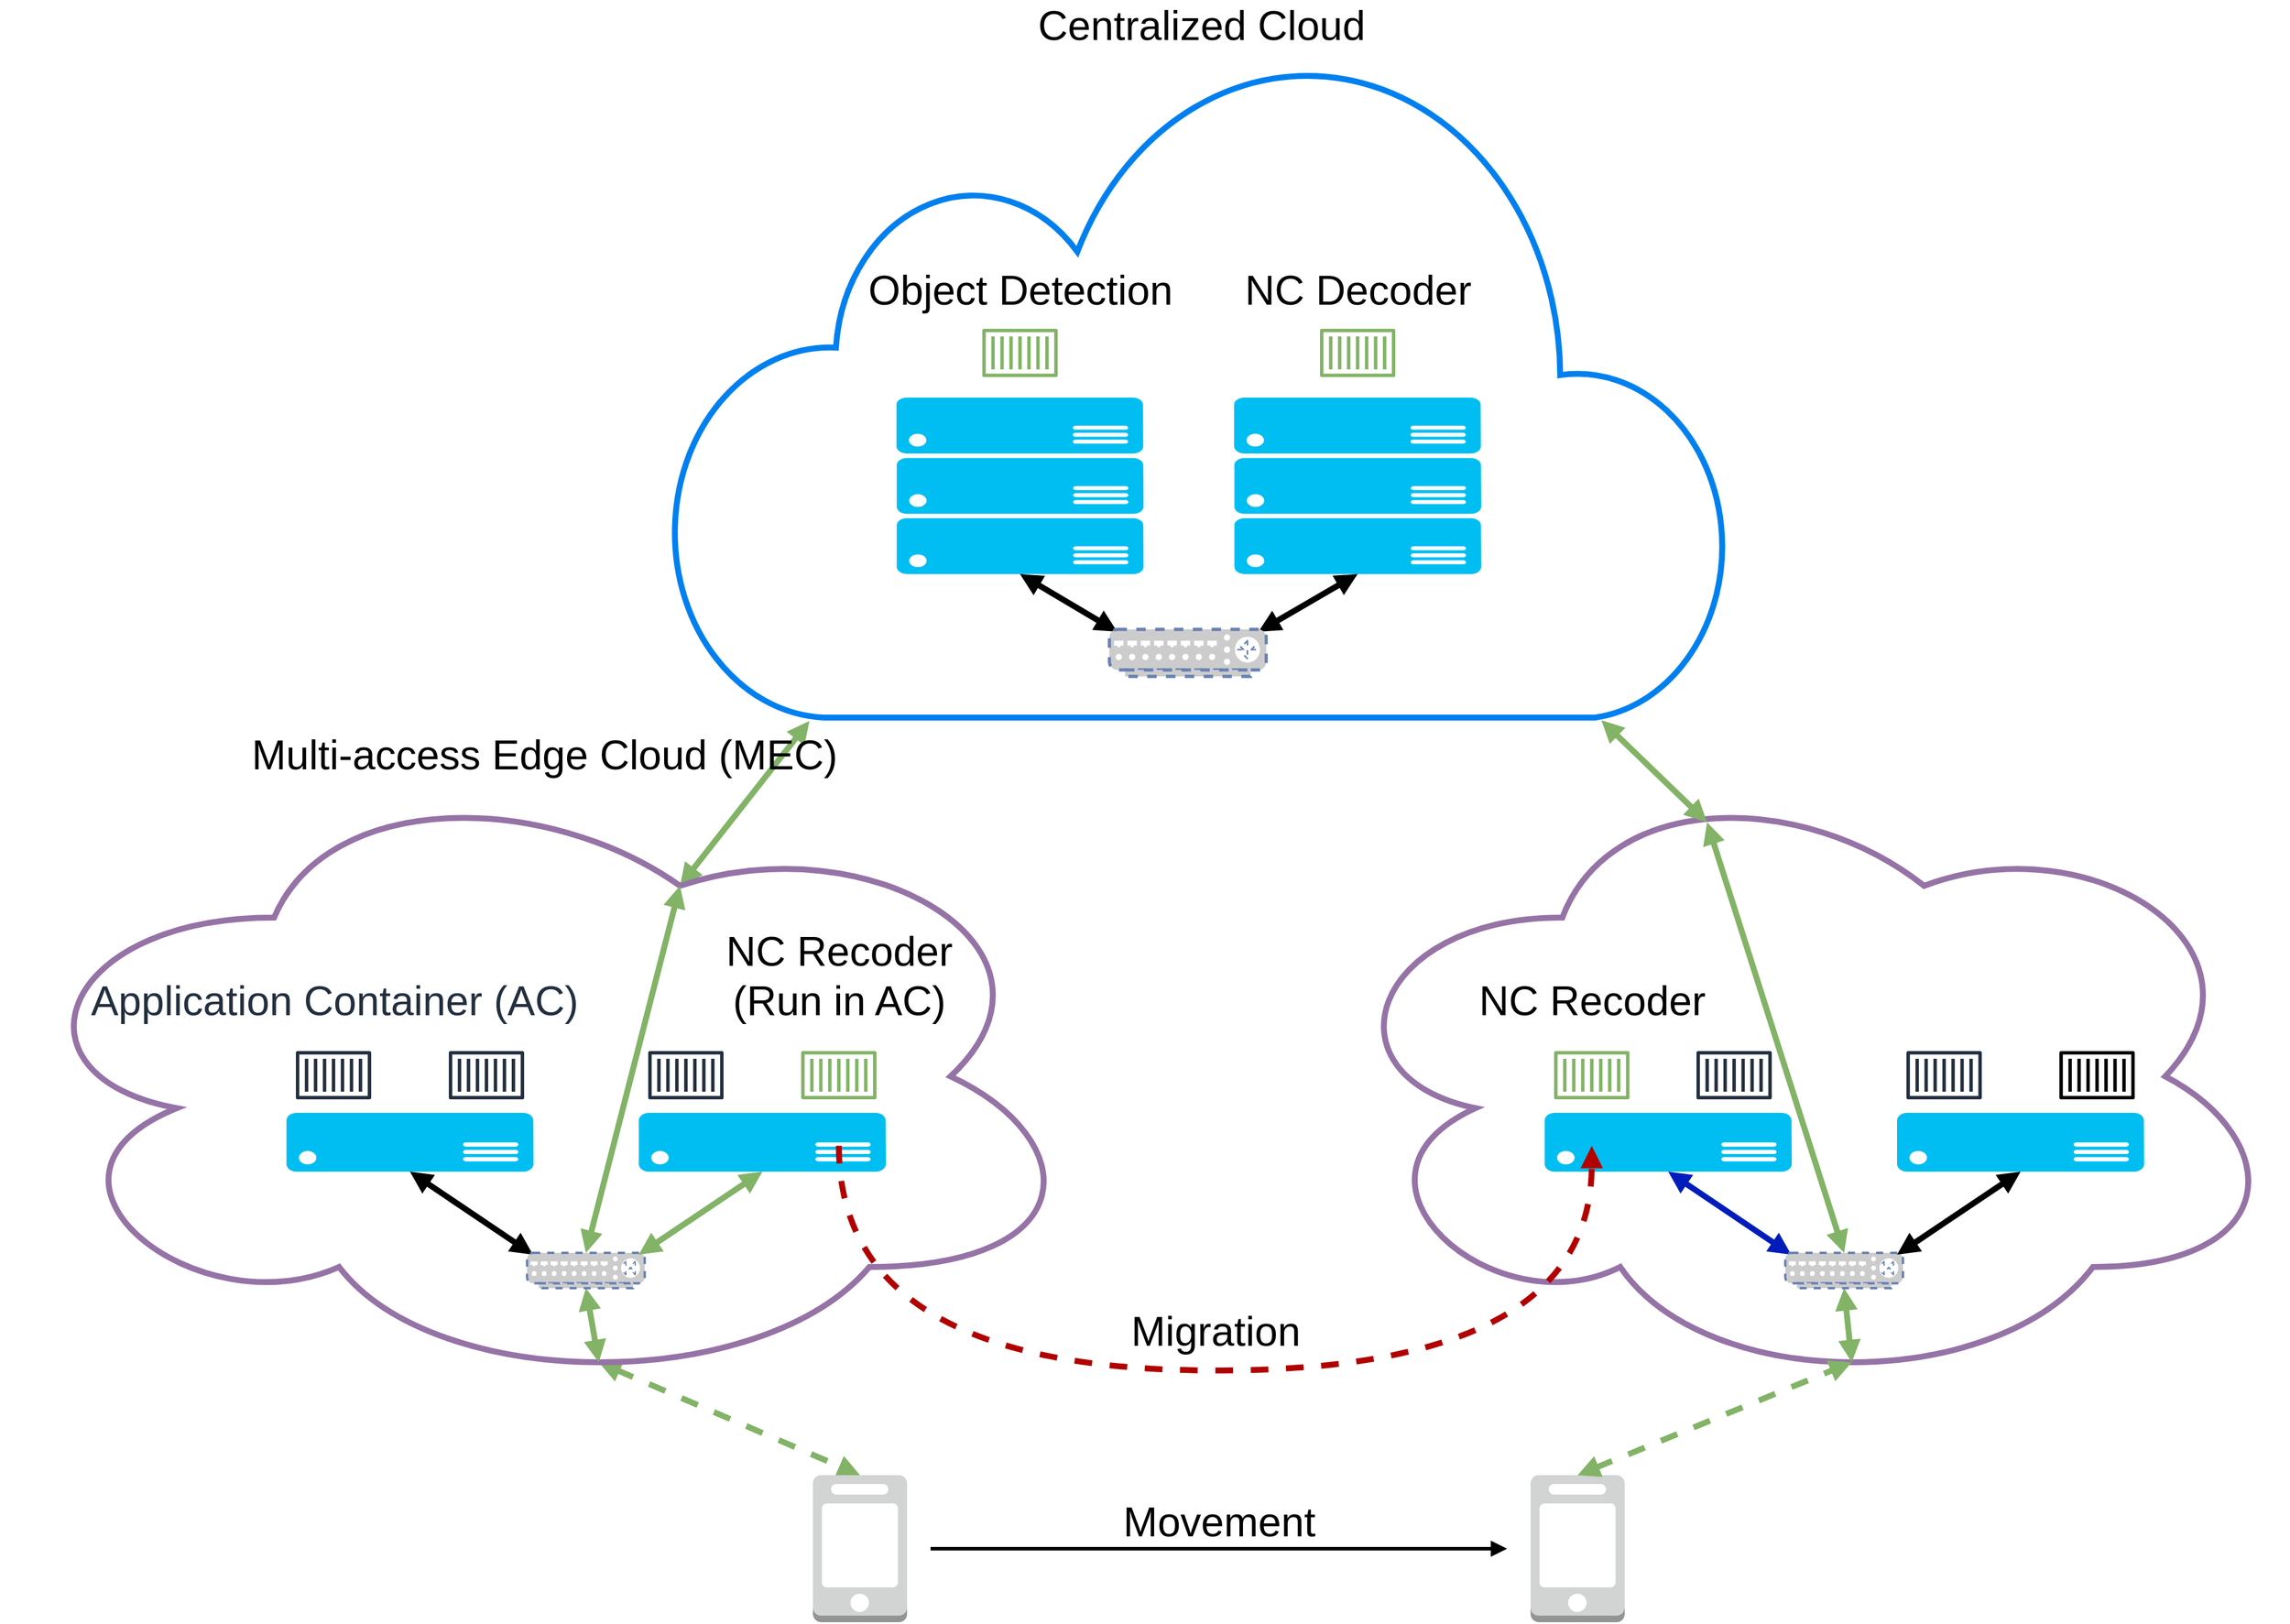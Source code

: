 <mxfile version="11.1.4" type="device"><diagram id="kFLh6FFfV23Kaa_2vvZO" name="Page-1"><mxGraphModel dx="3678" dy="2748" grid="1" gridSize="10" guides="1" tooltips="1" connect="1" arrows="1" fold="1" page="1" pageScale="1" pageWidth="850" pageHeight="1100" math="0" shadow="0"><root><mxCell id="0"/><mxCell id="1" parent="0"/><mxCell id="A4347Fakey28ltqfYj4g-80" value="" style="ellipse;shape=cloud;whiteSpace=wrap;html=1;fontSize=35;verticalAlign=bottom;labelPosition=center;verticalLabelPosition=top;align=center;strokeWidth=5;fillColor=none;strokeColor=#9673a6;" vertex="1" parent="1"><mxGeometry x="880" y="-170" width="820" height="540" as="geometry"/></mxCell><mxCell id="A4347Fakey28ltqfYj4g-72" style="edgeStyle=none;rounded=0;orthogonalLoop=1;jettySize=auto;html=1;exitX=0.625;exitY=0.2;exitDx=0;exitDy=0;exitPerimeter=0;entryX=0.13;entryY=1.005;entryDx=0;entryDy=0;entryPerimeter=0;labelBackgroundColor=none;startArrow=block;startFill=1;sourcePerimeterSpacing=20;endArrow=block;endFill=1;targetPerimeterSpacing=20;strokeWidth=5;fontSize=35;fillColor=#d5e8d4;strokeColor=#82b366;gradientColor=#97d077;" edge="1" parent="1" source="A4347Fakey28ltqfYj4g-17" target="A4347Fakey28ltqfYj4g-71"><mxGeometry relative="1" as="geometry"/></mxCell><mxCell id="A4347Fakey28ltqfYj4g-73" style="edgeStyle=none;rounded=0;orthogonalLoop=1;jettySize=auto;html=1;exitX=0.55;exitY=0.95;exitDx=0;exitDy=0;exitPerimeter=0;entryX=0.5;entryY=0;entryDx=0;entryDy=0;entryPerimeter=0;labelBackgroundColor=none;startArrow=block;startFill=1;sourcePerimeterSpacing=20;endArrow=block;endFill=1;targetPerimeterSpacing=20;strokeWidth=5;fontSize=35;dashed=1;fillColor=#d5e8d4;strokeColor=#82b366;gradientColor=#97d077;" edge="1" parent="1" source="A4347Fakey28ltqfYj4g-17" target="A4347Fakey28ltqfYj4g-12"><mxGeometry relative="1" as="geometry"/></mxCell><mxCell id="A4347Fakey28ltqfYj4g-17" value="Multi-access Edge Cloud (MEC)" style="ellipse;shape=cloud;whiteSpace=wrap;html=1;fontSize=35;verticalAlign=bottom;labelPosition=center;verticalLabelPosition=top;align=center;strokeWidth=5;fillColor=none;strokeColor=#9673a6;spacingBottom=-20;" vertex="1" parent="1"><mxGeometry x="-240" y="-170" width="920" height="540" as="geometry"/></mxCell><mxCell id="A4347Fakey28ltqfYj4g-62" style="edgeStyle=none;rounded=0;orthogonalLoop=1;jettySize=auto;html=1;exitX=0.5;exitY=1;exitDx=0;exitDy=0;exitPerimeter=0;entryX=0.05;entryY=0.05;entryDx=0;entryDy=0;entryPerimeter=0;labelBackgroundColor=none;sourcePerimeterSpacing=20;endArrow=block;endFill=1;targetPerimeterSpacing=20;strokeWidth=5;fontSize=35;startArrow=block;startFill=1;" edge="1" parent="1" source="A4347Fakey28ltqfYj4g-52" target="A4347Fakey28ltqfYj4g-61"><mxGeometry relative="1" as="geometry"/></mxCell><mxCell id="A4347Fakey28ltqfYj4g-69" style="edgeStyle=none;rounded=0;orthogonalLoop=1;jettySize=auto;html=1;exitX=0.5;exitY=1;exitDx=0;exitDy=0;exitPerimeter=0;entryX=0.55;entryY=0.95;entryDx=0;entryDy=0;entryPerimeter=0;labelBackgroundColor=none;startArrow=block;startFill=1;sourcePerimeterSpacing=20;endArrow=block;endFill=1;targetPerimeterSpacing=20;strokeWidth=5;fontSize=35;fillColor=#d5e8d4;strokeColor=#82b366;gradientColor=#97d077;" edge="1" parent="1" source="A4347Fakey28ltqfYj4g-61" target="A4347Fakey28ltqfYj4g-17"><mxGeometry relative="1" as="geometry"/></mxCell><mxCell id="A4347Fakey28ltqfYj4g-74" style="edgeStyle=none;rounded=0;orthogonalLoop=1;jettySize=auto;html=1;exitX=0.5;exitY=0;exitDx=0;exitDy=0;exitPerimeter=0;entryX=0.625;entryY=0.2;entryDx=0;entryDy=0;entryPerimeter=0;labelBackgroundColor=none;startArrow=block;startFill=1;sourcePerimeterSpacing=20;endArrow=block;endFill=1;targetPerimeterSpacing=20;strokeWidth=5;fontSize=35;fillColor=#d5e8d4;strokeColor=#82b366;gradientColor=#97d077;" edge="1" parent="1" source="A4347Fakey28ltqfYj4g-61" target="A4347Fakey28ltqfYj4g-17"><mxGeometry relative="1" as="geometry"/></mxCell><mxCell id="A4347Fakey28ltqfYj4g-61" value="" style="fontColor=#0066CC;verticalAlign=top;verticalLabelPosition=bottom;labelPosition=center;align=center;html=1;outlineConnect=0;fillColor=#CCCCCC;strokeColor=#6881B3;gradientColor=none;gradientDirection=north;strokeWidth=2;shape=mxgraph.networks.switch;dashed=1;fontSize=35;" vertex="1" parent="1"><mxGeometry x="205" y="250" width="100" height="30" as="geometry"/></mxCell><mxCell id="A4347Fakey28ltqfYj4g-65" value="NC Recoder&lt;br style=&quot;font-size: 35px;&quot;&gt;(Run in AC)" style="outlineConnect=0;gradientColor=#97d077;strokeColor=#82b366;fillColor=none;dashed=0;verticalLabelPosition=top;verticalAlign=bottom;align=center;html=1;fontSize=35;fontStyle=0;aspect=fixed;shape=mxgraph.aws4.resourceIcon;resIcon=mxgraph.aws4.container_1;labelPosition=center;" vertex="1" parent="1"><mxGeometry x="430.0" y="59" width="80" height="80" as="geometry"/></mxCell><mxCell id="A4347Fakey28ltqfYj4g-66" value="" style="outlineConnect=0;fontColor=#232F3E;gradientColor=none;strokeColor=#232F3E;fillColor=none;dashed=0;verticalLabelPosition=top;verticalAlign=bottom;align=center;html=1;fontSize=35;fontStyle=0;aspect=fixed;shape=mxgraph.aws4.resourceIcon;resIcon=mxgraph.aws4.container_1;labelPosition=center;" vertex="1" parent="1"><mxGeometry x="300" y="59" width="80" height="80" as="geometry"/></mxCell><mxCell id="A4347Fakey28ltqfYj4g-68" style="edgeStyle=none;rounded=0;orthogonalLoop=1;jettySize=auto;html=1;exitX=0.5;exitY=1;exitDx=0;exitDy=0;exitPerimeter=0;entryX=0.95;entryY=0.05;entryDx=0;entryDy=0;entryPerimeter=0;labelBackgroundColor=none;startArrow=block;startFill=1;sourcePerimeterSpacing=20;endArrow=block;endFill=1;targetPerimeterSpacing=20;strokeWidth=5;fontSize=35;fillColor=#d5e8d4;strokeColor=#82b366;" edge="1" parent="1" source="A4347Fakey28ltqfYj4g-67" target="A4347Fakey28ltqfYj4g-61"><mxGeometry relative="1" as="geometry"/></mxCell><mxCell id="A4347Fakey28ltqfYj4g-67" value="" style="verticalLabelPosition=bottom;html=1;verticalAlign=top;align=center;strokeColor=none;fillColor=#00BEF2;shape=mxgraph.azure.server;fontSize=35;" vertex="1" parent="1"><mxGeometry x="300.0" y="131" width="210" height="50" as="geometry"/></mxCell><mxCell id="A4347Fakey28ltqfYj4g-71" value="Centralized Cloud" style="html=1;verticalLabelPosition=top;align=center;labelBackgroundColor=#ffffff;verticalAlign=bottom;strokeWidth=5;strokeColor=#0080F0;fillColor=#ffffff;shadow=0;dashed=0;shape=mxgraph.ios7.icons.cloud;fontSize=35;labelPosition=center;" vertex="1" parent="1"><mxGeometry x="328" y="-770" width="900" height="565" as="geometry"/></mxCell><mxCell id="A4347Fakey28ltqfYj4g-49" value="" style="outlineConnect=0;fontColor=#232F3E;gradientColor=none;strokeColor=#232F3E;fillColor=none;dashed=0;verticalLabelPosition=bottom;verticalAlign=top;align=center;html=1;fontSize=35;fontStyle=0;aspect=fixed;shape=mxgraph.aws4.resourceIcon;resIcon=mxgraph.aws4.container_1;" vertex="1" parent="1"><mxGeometry x="130.5" y="59" width="80" height="80" as="geometry"/></mxCell><mxCell id="A4347Fakey28ltqfYj4g-50" value="Application Container (AC)" style="outlineConnect=0;fontColor=#232F3E;gradientColor=none;strokeColor=#232F3E;fillColor=none;dashed=0;verticalLabelPosition=top;verticalAlign=bottom;align=center;html=1;fontSize=35;fontStyle=0;aspect=fixed;shape=mxgraph.aws4.resourceIcon;resIcon=mxgraph.aws4.container_1;labelPosition=center;" vertex="1" parent="1"><mxGeometry x="0.5" y="59" width="80" height="80" as="geometry"/></mxCell><mxCell id="A4347Fakey28ltqfYj4g-52" value="" style="verticalLabelPosition=bottom;html=1;verticalAlign=top;align=center;strokeColor=none;fillColor=#00BEF2;shape=mxgraph.azure.server;fontSize=35;" vertex="1" parent="1"><mxGeometry x="0.5" y="131" width="210" height="50" as="geometry"/></mxCell><mxCell id="A4347Fakey28ltqfYj4g-97" style="edgeStyle=none;rounded=0;orthogonalLoop=1;jettySize=auto;html=1;exitX=0.4;exitY=0.1;exitDx=0;exitDy=0;exitPerimeter=0;entryX=0.5;entryY=0;entryDx=0;entryDy=0;entryPerimeter=0;labelBackgroundColor=none;startArrow=block;startFill=1;sourcePerimeterSpacing=20;endArrow=block;endFill=1;targetPerimeterSpacing=20;strokeColor=#82b366;strokeWidth=5;fontSize=35;fillColor=#d5e8d4;" edge="1" parent="1" source="A4347Fakey28ltqfYj4g-80" target="A4347Fakey28ltqfYj4g-84"><mxGeometry relative="1" as="geometry"/></mxCell><mxCell id="A4347Fakey28ltqfYj4g-106" style="edgeStyle=none;rounded=0;orthogonalLoop=1;jettySize=auto;html=1;exitX=0.4;exitY=0.1;exitDx=0;exitDy=0;exitPerimeter=0;labelBackgroundColor=none;startArrow=block;startFill=1;sourcePerimeterSpacing=20;endArrow=block;endFill=1;targetPerimeterSpacing=20;strokeColor=#82b366;strokeWidth=5;fontSize=35;entryX=0.878;entryY=1.004;entryDx=0;entryDy=0;entryPerimeter=0;fillColor=#d5e8d4;" edge="1" parent="1" source="A4347Fakey28ltqfYj4g-80" target="A4347Fakey28ltqfYj4g-71"><mxGeometry relative="1" as="geometry"/></mxCell><mxCell id="A4347Fakey28ltqfYj4g-81" style="edgeStyle=none;rounded=0;orthogonalLoop=1;jettySize=auto;html=1;exitX=0.5;exitY=1;exitDx=0;exitDy=0;exitPerimeter=0;entryX=0.05;entryY=0.05;entryDx=0;entryDy=0;entryPerimeter=0;labelBackgroundColor=none;sourcePerimeterSpacing=20;endArrow=block;endFill=1;targetPerimeterSpacing=20;strokeWidth=5;fontSize=35;startArrow=block;startFill=1;fillColor=#0050ef;strokeColor=#001DBC;" edge="1" source="A4347Fakey28ltqfYj4g-91" target="A4347Fakey28ltqfYj4g-84" parent="1"><mxGeometry relative="1" as="geometry"/></mxCell><mxCell id="A4347Fakey28ltqfYj4g-82" style="edgeStyle=none;rounded=0;orthogonalLoop=1;jettySize=auto;html=1;exitX=0.5;exitY=1;exitDx=0;exitDy=0;exitPerimeter=0;entryX=0.55;entryY=0.95;entryDx=0;entryDy=0;entryPerimeter=0;labelBackgroundColor=none;startArrow=block;startFill=1;sourcePerimeterSpacing=20;endArrow=block;endFill=1;targetPerimeterSpacing=20;strokeWidth=5;fontSize=35;fillColor=#d5e8d4;strokeColor=#82b366;" edge="1" source="A4347Fakey28ltqfYj4g-84" target="A4347Fakey28ltqfYj4g-80" parent="1"><mxGeometry relative="1" as="geometry"/></mxCell><mxCell id="A4347Fakey28ltqfYj4g-84" value="" style="fontColor=#0066CC;verticalAlign=top;verticalLabelPosition=bottom;labelPosition=center;align=center;html=1;outlineConnect=0;fillColor=#CCCCCC;strokeColor=#6881B3;gradientColor=none;gradientDirection=north;strokeWidth=2;shape=mxgraph.networks.switch;dashed=1;fontSize=35;" vertex="1" parent="1"><mxGeometry x="1274.5" y="250" width="100" height="30" as="geometry"/></mxCell><mxCell id="A4347Fakey28ltqfYj4g-85" value="" style="outlineConnect=0;dashed=0;verticalLabelPosition=top;verticalAlign=bottom;align=center;html=1;fontSize=35;fontStyle=0;aspect=fixed;shape=mxgraph.aws4.resourceIcon;resIcon=mxgraph.aws4.container_1;labelPosition=center;" vertex="1" parent="1"><mxGeometry x="1499.5" y="59" width="80" height="80" as="geometry"/></mxCell><mxCell id="A4347Fakey28ltqfYj4g-86" value="" style="outlineConnect=0;fontColor=#232F3E;gradientColor=none;strokeColor=#232F3E;fillColor=none;dashed=0;verticalLabelPosition=top;verticalAlign=bottom;align=center;html=1;fontSize=35;fontStyle=0;aspect=fixed;shape=mxgraph.aws4.resourceIcon;resIcon=mxgraph.aws4.container_1;labelPosition=center;" vertex="1" parent="1"><mxGeometry x="1369.5" y="59" width="80" height="80" as="geometry"/></mxCell><mxCell id="A4347Fakey28ltqfYj4g-87" style="edgeStyle=none;rounded=0;orthogonalLoop=1;jettySize=auto;html=1;exitX=0.5;exitY=1;exitDx=0;exitDy=0;exitPerimeter=0;entryX=0.95;entryY=0.05;entryDx=0;entryDy=0;entryPerimeter=0;labelBackgroundColor=none;startArrow=block;startFill=1;sourcePerimeterSpacing=20;endArrow=block;endFill=1;targetPerimeterSpacing=20;strokeWidth=5;fontSize=35;fillColor=#d5e8d4;strokeColor=#000000;" edge="1" source="A4347Fakey28ltqfYj4g-88" target="A4347Fakey28ltqfYj4g-84" parent="1"><mxGeometry relative="1" as="geometry"/></mxCell><mxCell id="A4347Fakey28ltqfYj4g-88" value="" style="verticalLabelPosition=bottom;html=1;verticalAlign=top;align=center;strokeColor=none;fillColor=#00BEF2;shape=mxgraph.azure.server;fontSize=35;" vertex="1" parent="1"><mxGeometry x="1369.5" y="131" width="210" height="50" as="geometry"/></mxCell><mxCell id="A4347Fakey28ltqfYj4g-89" value="" style="outlineConnect=0;fontColor=#232F3E;gradientColor=none;strokeColor=#232F3E;fillColor=none;dashed=0;verticalLabelPosition=bottom;verticalAlign=top;align=center;html=1;fontSize=35;fontStyle=0;aspect=fixed;shape=mxgraph.aws4.resourceIcon;resIcon=mxgraph.aws4.container_1;" vertex="1" parent="1"><mxGeometry x="1191" y="59" width="80" height="80" as="geometry"/></mxCell><mxCell id="A4347Fakey28ltqfYj4g-90" value="NC Recoder" style="outlineConnect=0;gradientColor=#97d077;strokeColor=#82b366;fillColor=none;dashed=0;verticalLabelPosition=top;verticalAlign=bottom;align=center;html=1;fontSize=35;fontStyle=0;aspect=fixed;shape=mxgraph.aws4.resourceIcon;resIcon=mxgraph.aws4.container_1;labelPosition=center;" vertex="1" parent="1"><mxGeometry x="1070" y="59" width="80" height="80" as="geometry"/></mxCell><mxCell id="A4347Fakey28ltqfYj4g-91" value="" style="verticalLabelPosition=bottom;html=1;verticalAlign=top;align=center;strokeColor=none;fillColor=#00BEF2;shape=mxgraph.azure.server;fontSize=35;" vertex="1" parent="1"><mxGeometry x="1070.0" y="131" width="210" height="50" as="geometry"/></mxCell><mxCell id="A4347Fakey28ltqfYj4g-93" value="Migration" style="edgeStyle=orthogonalEdgeStyle;rounded=0;orthogonalLoop=1;jettySize=auto;html=1;labelBackgroundColor=none;startArrow=none;startFill=0;sourcePerimeterSpacing=20;endArrow=block;endFill=1;targetPerimeterSpacing=20;strokeWidth=5;fontSize=35;curved=1;verticalAlign=bottom;labelPosition=center;verticalLabelPosition=top;align=center;spacingBottom=10;dashed=1;fillColor=#e51400;strokeColor=#B20000;" edge="1" parent="1" source="A4347Fakey28ltqfYj4g-65" target="A4347Fakey28ltqfYj4g-90"><mxGeometry relative="1" as="geometry"><mxPoint x="800" y="92.231" as="targetPoint"/><Array as="points"><mxPoint x="470" y="350"/><mxPoint x="1110" y="350"/></Array></mxGeometry></mxCell><mxCell id="A4347Fakey28ltqfYj4g-94" value="" style="group;fontSize=35;" vertex="1" connectable="0" parent="1"><mxGeometry x="448" y="439" width="690" height="125" as="geometry"/></mxCell><mxCell id="A4347Fakey28ltqfYj4g-12" value="" style="outlineConnect=0;dashed=1;verticalLabelPosition=bottom;verticalAlign=top;align=center;html=1;shape=mxgraph.aws3.mobile_client;fillColor=#D2D3D3;gradientColor=none;fontSize=35;" vertex="1" parent="A4347Fakey28ltqfYj4g-94"><mxGeometry width="80" height="125" as="geometry"/></mxCell><mxCell id="A4347Fakey28ltqfYj4g-56" value="" style="outlineConnect=0;dashed=0;verticalLabelPosition=bottom;verticalAlign=top;align=center;html=1;shape=mxgraph.aws3.mobile_client;fillColor=#D2D3D3;gradientColor=none;fontSize=35;" vertex="1" parent="A4347Fakey28ltqfYj4g-94"><mxGeometry x="610" width="80" height="125" as="geometry"/></mxCell><mxCell id="A4347Fakey28ltqfYj4g-57" value="Movement" style="rounded=0;orthogonalLoop=1;jettySize=auto;html=1;strokeWidth=3;fontSize=35;endArrow=block;endFill=1;labelPosition=center;verticalLabelPosition=top;align=center;verticalAlign=bottom;labelBackgroundColor=none;sourcePerimeterSpacing=20;targetPerimeterSpacing=20;" edge="1" parent="A4347Fakey28ltqfYj4g-94" source="A4347Fakey28ltqfYj4g-12" target="A4347Fakey28ltqfYj4g-56"><mxGeometry relative="1" as="geometry"/></mxCell><mxCell id="A4347Fakey28ltqfYj4g-96" style="edgeStyle=none;rounded=0;orthogonalLoop=1;jettySize=auto;html=1;exitX=0.5;exitY=0;exitDx=0;exitDy=0;exitPerimeter=0;entryX=0.55;entryY=0.95;entryDx=0;entryDy=0;entryPerimeter=0;labelBackgroundColor=none;startArrow=block;startFill=1;sourcePerimeterSpacing=20;endArrow=block;endFill=1;targetPerimeterSpacing=20;strokeColor=#82b366;strokeWidth=5;fontSize=35;dashed=1;fillColor=#d5e8d4;" edge="1" parent="1" source="A4347Fakey28ltqfYj4g-56" target="A4347Fakey28ltqfYj4g-80"><mxGeometry relative="1" as="geometry"/></mxCell><mxCell id="A4347Fakey28ltqfYj4g-104" style="edgeStyle=none;rounded=0;orthogonalLoop=1;jettySize=auto;html=1;exitX=0.5;exitY=1;exitDx=0;exitDy=0;exitPerimeter=0;entryX=0.05;entryY=0.05;entryDx=0;entryDy=0;entryPerimeter=0;labelBackgroundColor=none;startArrow=block;startFill=1;sourcePerimeterSpacing=20;endArrow=block;endFill=1;targetPerimeterSpacing=20;strokeColor=#000000;strokeWidth=5;fontSize=35;" edge="1" parent="1" source="A4347Fakey28ltqfYj4g-98" target="A4347Fakey28ltqfYj4g-103"><mxGeometry relative="1" as="geometry"/></mxCell><mxCell id="A4347Fakey28ltqfYj4g-98" value="" style="verticalLabelPosition=bottom;html=1;verticalAlign=top;align=center;strokeColor=none;fillColor=#00BEF2;shape=mxgraph.azure.server_rack;dashed=1;fontSize=35;" vertex="1" parent="1"><mxGeometry x="519.0" y="-477" width="210" height="150" as="geometry"/></mxCell><mxCell id="A4347Fakey28ltqfYj4g-105" style="edgeStyle=none;rounded=0;orthogonalLoop=1;jettySize=auto;html=1;exitX=0.5;exitY=1;exitDx=0;exitDy=0;exitPerimeter=0;entryX=0.95;entryY=0.05;entryDx=0;entryDy=0;entryPerimeter=0;labelBackgroundColor=none;startArrow=block;startFill=1;sourcePerimeterSpacing=20;endArrow=block;endFill=1;targetPerimeterSpacing=20;strokeColor=#000000;strokeWidth=5;fontSize=35;" edge="1" parent="1" source="A4347Fakey28ltqfYj4g-99" target="A4347Fakey28ltqfYj4g-103"><mxGeometry relative="1" as="geometry"/></mxCell><mxCell id="A4347Fakey28ltqfYj4g-99" value="" style="verticalLabelPosition=bottom;html=1;verticalAlign=top;align=center;strokeColor=none;fillColor=#00BEF2;shape=mxgraph.azure.server_rack;dashed=1;fontSize=35;" vertex="1" parent="1"><mxGeometry x="806.0" y="-477" width="210" height="150" as="geometry"/></mxCell><mxCell id="A4347Fakey28ltqfYj4g-101" value="NC Decoder" style="outlineConnect=0;strokeColor=#82b366;fillColor=none;dashed=0;verticalLabelPosition=top;verticalAlign=bottom;align=center;html=1;fontSize=35;fontStyle=0;aspect=fixed;shape=mxgraph.aws4.resourceIcon;resIcon=mxgraph.aws4.container_1;labelPosition=center;spacingBottom=-10;" vertex="1" parent="1"><mxGeometry x="871.0" y="-555" width="80" height="80" as="geometry"/></mxCell><mxCell id="A4347Fakey28ltqfYj4g-102" value="Object Detection" style="outlineConnect=0;strokeColor=#82b366;fillColor=none;dashed=0;verticalLabelPosition=top;verticalAlign=bottom;align=center;html=1;fontSize=35;fontStyle=0;aspect=fixed;shape=mxgraph.aws4.resourceIcon;resIcon=mxgraph.aws4.container_1;labelPosition=center;spacingBottom=-10;" vertex="1" parent="1"><mxGeometry x="584.0" y="-555" width="80" height="80" as="geometry"/></mxCell><mxCell id="A4347Fakey28ltqfYj4g-103" value="" style="fontColor=#0066CC;verticalAlign=top;verticalLabelPosition=bottom;labelPosition=center;align=center;html=1;outlineConnect=0;fillColor=#CCCCCC;strokeColor=#6881B3;gradientColor=none;gradientDirection=north;strokeWidth=2;shape=mxgraph.networks.router;dashed=1;aspect=fixed;fontSize=35;" vertex="1" parent="1"><mxGeometry x="700" y="-280" width="133.3" height="40" as="geometry"/></mxCell></root></mxGraphModel></diagram></mxfile>